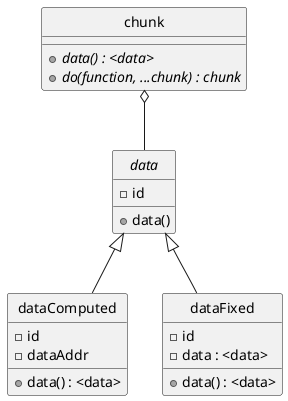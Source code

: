 @startuml
skinparam monochrome true
skinparam shadowing false
skinparam style strictuml

class chunk {
        {abstract} +data() : <data>
        {abstract} +do(function, ...chunk) : chunk
}

abstract class data {
	-id
        +data()
}

class dataComputed {
	-id
	-dataAddr
        +data() : <data>
}

class dataFixed {
	-id
	-data : <data>
        +data() : <data>
}

chunk o-- data
data <|-- dataFixed
data <|-- dataComputed

@enduml
